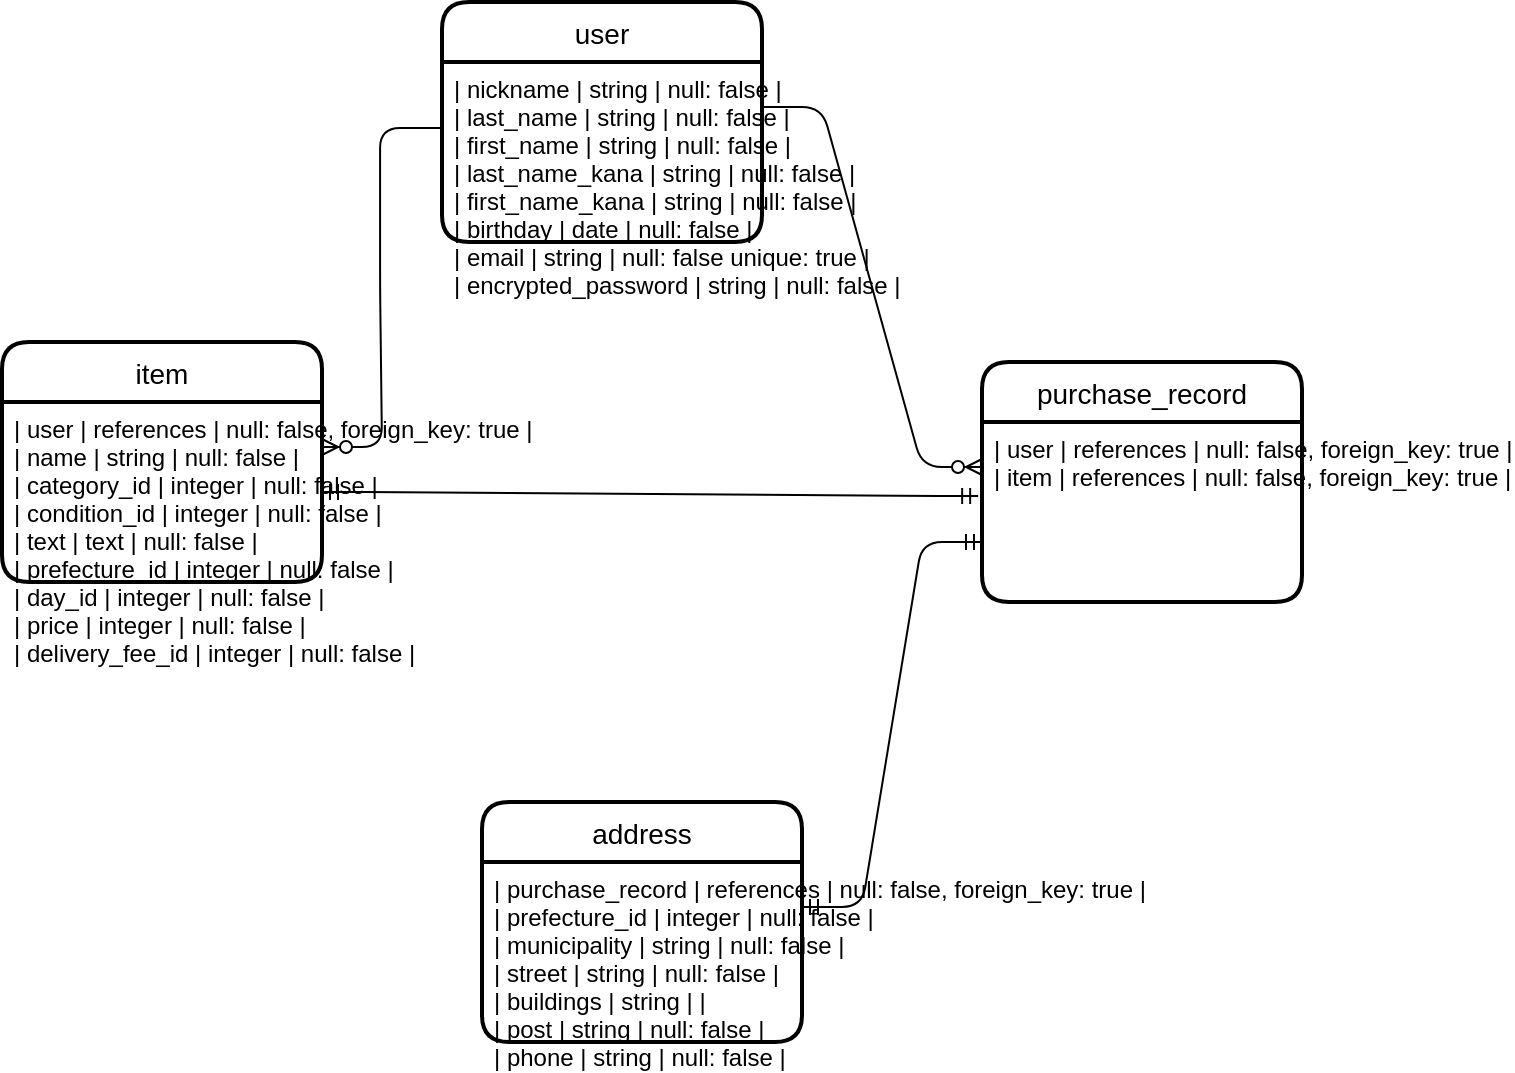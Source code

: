 <mxfile version="13.10.0" type="embed">
    <diagram id="DAJ9YQk_vQhqjprn8dBQ" name="Page-1">
        <mxGraphModel dx="1063" dy="877" grid="1" gridSize="10" guides="1" tooltips="1" connect="1" arrows="1" fold="1" page="1" pageScale="1" pageWidth="850" pageHeight="1100" math="0" shadow="0">
            <root>
                <mxCell id="0"/>
                <mxCell id="1" parent="0"/>
                <mxCell id="2" value="user" style="swimlane;childLayout=stackLayout;horizontal=1;startSize=30;horizontalStack=0;rounded=1;fontSize=14;fontStyle=0;strokeWidth=2;resizeParent=0;resizeLast=1;shadow=0;dashed=0;align=center;" parent="1" vertex="1">
                    <mxGeometry x="230" y="90" width="160" height="120" as="geometry"/>
                </mxCell>
                <mxCell id="3" value="| nickname        | string | null: false |&#10;| last_name       | string | null: false |&#10;| first_name      | string | null: false |&#10;| last_name_kana  | string | null: false |&#10;| first_name_kana | string | null: false |&#10;| birthday        | date | null: false |&#10;| email           | string | null: false unique: true |&#10;| encrypted_password        | string | null: false |&#10;" style="align=left;strokeColor=none;fillColor=none;spacingLeft=4;fontSize=12;verticalAlign=top;resizable=0;rotatable=0;part=1;" parent="2" vertex="1">
                    <mxGeometry y="30" width="160" height="90" as="geometry"/>
                </mxCell>
                <mxCell id="4" value="purchase_record" style="swimlane;childLayout=stackLayout;horizontal=1;startSize=30;horizontalStack=0;rounded=1;fontSize=14;fontStyle=0;strokeWidth=2;resizeParent=0;resizeLast=1;shadow=0;dashed=0;align=center;" parent="1" vertex="1">
                    <mxGeometry x="500" y="270" width="160" height="120" as="geometry"/>
                </mxCell>
                <mxCell id="5" value="| user  | references | null: false, foreign_key: true |&#10;| item  | references | null: false, foreign_key: true |&#10;" style="align=left;strokeColor=none;fillColor=none;spacingLeft=4;fontSize=12;verticalAlign=top;resizable=0;rotatable=0;part=1;" parent="4" vertex="1">
                    <mxGeometry y="30" width="160" height="90" as="geometry"/>
                </mxCell>
                <mxCell id="6" value="" style="edgeStyle=entityRelationEdgeStyle;fontSize=12;html=1;endArrow=ERzeroToMany;endFill=1;entryX=0;entryY=0.25;entryDx=0;entryDy=0;exitX=1;exitY=0.25;exitDx=0;exitDy=0;" parent="1" source="3" edge="1" target="5">
                    <mxGeometry width="100" height="100" relative="1" as="geometry">
                        <mxPoint x="392" y="159" as="sourcePoint"/>
                        <mxPoint x="500" y="341" as="targetPoint"/>
                    </mxGeometry>
                </mxCell>
                <mxCell id="7" value="item" style="swimlane;childLayout=stackLayout;horizontal=1;startSize=30;horizontalStack=0;rounded=1;fontSize=14;fontStyle=0;strokeWidth=2;resizeParent=0;resizeLast=1;shadow=0;dashed=0;align=center;" vertex="1" parent="1">
                    <mxGeometry x="10" y="260" width="160" height="120" as="geometry"/>
                </mxCell>
                <mxCell id="8" value="| user          | references | null: false, foreign_key: true |&#10;| name          | string     | null: false                    |&#10;| category_id   | integer    | null: false                    |&#10;| condition_id  | integer    | null: false                    |&#10;| text          | text       | null: false                    |&#10;| prefecture_id | integer    | null: false                    |&#10;| day_id        | integer    | null: false                    |&#10;| price         | integer    | null: false                    |&#10;| delivery_fee_id  | integer     | null: false                    |&#10;" style="align=left;strokeColor=none;fillColor=none;spacingLeft=4;fontSize=12;verticalAlign=top;resizable=0;rotatable=0;part=1;" vertex="1" parent="7">
                    <mxGeometry y="30" width="160" height="90" as="geometry"/>
                </mxCell>
                <mxCell id="9" value="address" style="swimlane;childLayout=stackLayout;horizontal=1;startSize=30;horizontalStack=0;rounded=1;fontSize=14;fontStyle=0;strokeWidth=2;resizeParent=0;resizeLast=1;shadow=0;dashed=0;align=center;" vertex="1" parent="1">
                    <mxGeometry x="250" y="490" width="160" height="120" as="geometry"/>
                </mxCell>
                <mxCell id="10" value="| purchase_record | references     | null: false, foreign_key: true |&#10;| prefecture_id   | integer        | null: false                    |&#10;| municipality    | string         | null: false                    |&#10;| street          | string         | null: false                    |&#10;| buildings       | string         |                                |&#10;| post            | string         | null: false                    |&#10;| phone           | string         | null: false                    |&#10;" style="align=left;strokeColor=none;fillColor=none;spacingLeft=4;fontSize=12;verticalAlign=top;resizable=0;rotatable=0;part=1;" vertex="1" parent="9">
                    <mxGeometry y="30" width="160" height="90" as="geometry"/>
                </mxCell>
                <mxCell id="12" value="" style="edgeStyle=entityRelationEdgeStyle;fontSize=12;html=1;endArrow=ERzeroToMany;endFill=1;exitX=-0.006;exitY=0.367;exitDx=0;exitDy=0;exitPerimeter=0;entryX=1;entryY=0.25;entryDx=0;entryDy=0;" edge="1" parent="1" source="3" target="8">
                    <mxGeometry width="100" height="100" relative="1" as="geometry">
                        <mxPoint x="290" y="350" as="sourcePoint"/>
                        <mxPoint x="390" y="250" as="targetPoint"/>
                    </mxGeometry>
                </mxCell>
                <mxCell id="13" value="" style="edgeStyle=entityRelationEdgeStyle;fontSize=12;html=1;endArrow=ERmandOne;startArrow=ERmandOne;exitX=1;exitY=0.5;exitDx=0;exitDy=0;entryX=-0.012;entryY=0.411;entryDx=0;entryDy=0;entryPerimeter=0;" edge="1" parent="1" source="8" target="5">
                    <mxGeometry width="100" height="100" relative="1" as="geometry">
                        <mxPoint x="290" y="410" as="sourcePoint"/>
                        <mxPoint x="390" y="310" as="targetPoint"/>
                    </mxGeometry>
                </mxCell>
                <mxCell id="14" value="" style="edgeStyle=entityRelationEdgeStyle;fontSize=12;html=1;endArrow=ERmandOne;startArrow=ERmandOne;entryX=0;entryY=0.75;entryDx=0;entryDy=0;exitX=1;exitY=0.25;exitDx=0;exitDy=0;" edge="1" parent="1" source="10" target="4">
                    <mxGeometry width="100" height="100" relative="1" as="geometry">
                        <mxPoint x="290" y="510" as="sourcePoint"/>
                        <mxPoint x="390" y="410" as="targetPoint"/>
                    </mxGeometry>
                </mxCell>
            </root>
        </mxGraphModel>
    </diagram>
</mxfile>